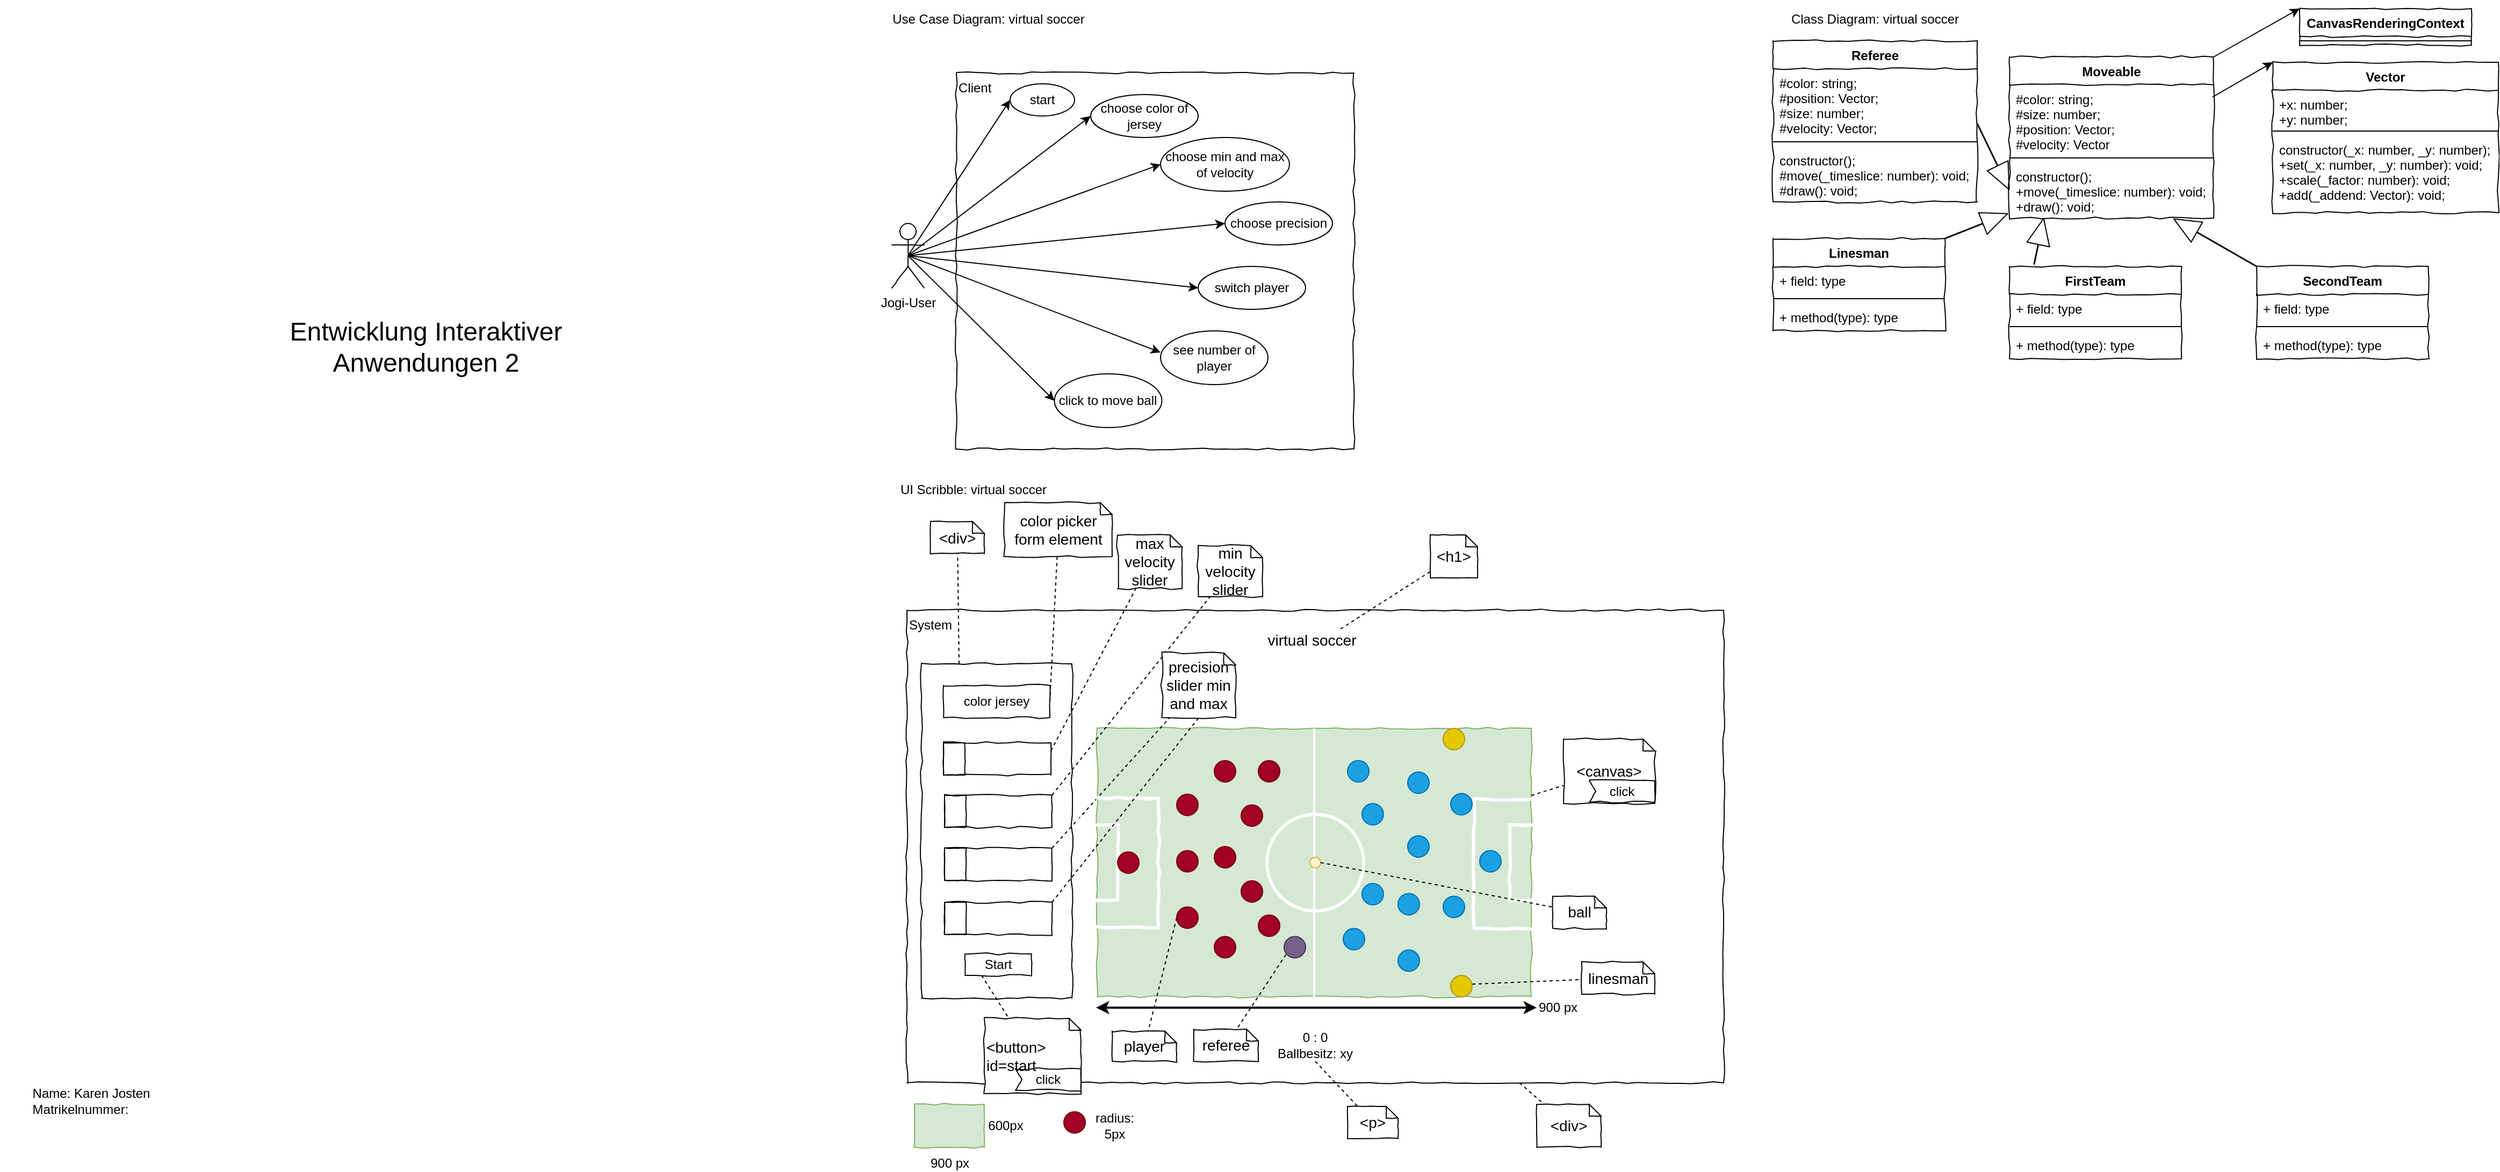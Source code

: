 <mxfile version="14.8.1" type="device"><diagram id="FqSExvpV1hH385ZvuoRP" name="Page-1"><mxGraphModel dx="1344" dy="432" grid="1" gridSize="10" guides="1" tooltips="1" connect="1" arrows="1" fold="1" page="1" pageScale="1" pageWidth="827" pageHeight="1169" math="0" shadow="0"><root><mxCell id="0"/><mxCell id="1" parent="0"/><mxCell id="nlEe9jtlJeZaHVjT2p0u-1" value="Use Case Diagram: virtual soccer" style="text;html=1;strokeColor=none;fillColor=none;align=center;verticalAlign=middle;whiteSpace=wrap;rounded=0;" vertex="1" parent="1"><mxGeometry x="10" y="20" width="200" height="20" as="geometry"/></mxCell><mxCell id="nlEe9jtlJeZaHVjT2p0u-2" value="&lt;div style=&quot;text-align: left&quot;&gt;&lt;span&gt;Client&lt;/span&gt;&lt;/div&gt;" style="rounded=0;whiteSpace=wrap;html=1;shadow=0;glass=0;comic=1;strokeColor=#000000;labelPosition=center;verticalLabelPosition=middle;align=left;verticalAlign=top;absoluteArcSize=1;arcSize=50;" vertex="1" parent="1"><mxGeometry x="80" y="80" width="370" height="350" as="geometry"/></mxCell><mxCell id="nlEe9jtlJeZaHVjT2p0u-3" value="Jogi-User" style="shape=umlActor;verticalLabelPosition=bottom;labelBackgroundColor=#ffffff;verticalAlign=top;html=1;rounded=1;shadow=0;comic=1;strokeWidth=1;comic=1" vertex="1" parent="1"><mxGeometry x="20" y="220" width="30" height="60" as="geometry"/></mxCell><mxCell id="nlEe9jtlJeZaHVjT2p0u-4" value="start" style="ellipse;whiteSpace=wrap;html=1;rounded=1;shadow=0;strokeWidth=1;comic=1;" vertex="1" parent="1"><mxGeometry x="130" y="90" width="60" height="30" as="geometry"/></mxCell><mxCell id="nlEe9jtlJeZaHVjT2p0u-6" value="" style="endArrow=classic;html=1;exitX=0.5;exitY=0.5;exitDx=0;exitDy=0;exitPerimeter=0;entryX=0;entryY=0.5;entryDx=0;entryDy=0;" edge="1" parent="1" source="nlEe9jtlJeZaHVjT2p0u-3" target="nlEe9jtlJeZaHVjT2p0u-4"><mxGeometry width="50" height="50" relative="1" as="geometry"><mxPoint x="570" y="460" as="sourcePoint"/><mxPoint x="620" y="410" as="targetPoint"/></mxGeometry></mxCell><mxCell id="nlEe9jtlJeZaHVjT2p0u-7" value="click to move ball" style="ellipse;whiteSpace=wrap;html=1;rounded=1;shadow=0;strokeWidth=1;comic=1;" vertex="1" parent="1"><mxGeometry x="171.25" y="360" width="100" height="50" as="geometry"/></mxCell><mxCell id="nlEe9jtlJeZaHVjT2p0u-8" value="choose color of jersey" style="ellipse;whiteSpace=wrap;html=1;rounded=1;shadow=0;strokeWidth=1;comic=1;" vertex="1" parent="1"><mxGeometry x="205" y="100" width="100" height="40" as="geometry"/></mxCell><mxCell id="nlEe9jtlJeZaHVjT2p0u-9" value="" style="endArrow=classic;html=1;exitX=0.5;exitY=0.5;exitDx=0;exitDy=0;exitPerimeter=0;entryX=0;entryY=0.5;entryDx=0;entryDy=0;" edge="1" parent="1" source="nlEe9jtlJeZaHVjT2p0u-3" target="nlEe9jtlJeZaHVjT2p0u-8"><mxGeometry width="50" height="50" relative="1" as="geometry"><mxPoint x="570" y="460" as="sourcePoint"/><mxPoint x="620" y="410" as="targetPoint"/></mxGeometry></mxCell><mxCell id="nlEe9jtlJeZaHVjT2p0u-10" value="choose min and max of velocity" style="ellipse;whiteSpace=wrap;html=1;rounded=1;shadow=0;strokeWidth=1;comic=1;" vertex="1" parent="1"><mxGeometry x="270" y="140" width="120" height="50" as="geometry"/></mxCell><mxCell id="nlEe9jtlJeZaHVjT2p0u-11" value="choose precision" style="ellipse;whiteSpace=wrap;html=1;rounded=1;shadow=0;strokeWidth=1;comic=1;" vertex="1" parent="1"><mxGeometry x="330" y="200" width="100" height="40" as="geometry"/></mxCell><mxCell id="nlEe9jtlJeZaHVjT2p0u-12" value="" style="endArrow=classic;html=1;exitX=0.5;exitY=0.5;exitDx=0;exitDy=0;exitPerimeter=0;entryX=0;entryY=0.5;entryDx=0;entryDy=0;" edge="1" parent="1" source="nlEe9jtlJeZaHVjT2p0u-3" target="nlEe9jtlJeZaHVjT2p0u-10"><mxGeometry width="50" height="50" relative="1" as="geometry"><mxPoint x="570" y="440" as="sourcePoint"/><mxPoint x="620" y="390" as="targetPoint"/></mxGeometry></mxCell><mxCell id="nlEe9jtlJeZaHVjT2p0u-13" value="" style="endArrow=classic;html=1;exitX=0.5;exitY=0.5;exitDx=0;exitDy=0;exitPerimeter=0;entryX=0;entryY=0.5;entryDx=0;entryDy=0;" edge="1" parent="1" source="nlEe9jtlJeZaHVjT2p0u-3" target="nlEe9jtlJeZaHVjT2p0u-11"><mxGeometry width="50" height="50" relative="1" as="geometry"><mxPoint x="570" y="440" as="sourcePoint"/><mxPoint x="620" y="390" as="targetPoint"/></mxGeometry></mxCell><mxCell id="nlEe9jtlJeZaHVjT2p0u-14" value="" style="endArrow=classic;html=1;exitX=0.5;exitY=0.5;exitDx=0;exitDy=0;exitPerimeter=0;entryX=0;entryY=0.5;entryDx=0;entryDy=0;" edge="1" parent="1" source="nlEe9jtlJeZaHVjT2p0u-3" target="nlEe9jtlJeZaHVjT2p0u-7"><mxGeometry width="50" height="50" relative="1" as="geometry"><mxPoint x="570" y="440" as="sourcePoint"/><mxPoint x="620" y="390" as="targetPoint"/></mxGeometry></mxCell><mxCell id="nlEe9jtlJeZaHVjT2p0u-15" value="switch player" style="ellipse;whiteSpace=wrap;html=1;rounded=1;shadow=0;strokeWidth=1;comic=1;" vertex="1" parent="1"><mxGeometry x="305" y="260" width="100" height="40" as="geometry"/></mxCell><mxCell id="nlEe9jtlJeZaHVjT2p0u-18" value="" style="endArrow=classic;html=1;exitX=0.5;exitY=0.5;exitDx=0;exitDy=0;exitPerimeter=0;entryX=0;entryY=0.5;entryDx=0;entryDy=0;" edge="1" parent="1" source="nlEe9jtlJeZaHVjT2p0u-3" target="nlEe9jtlJeZaHVjT2p0u-15"><mxGeometry width="50" height="50" relative="1" as="geometry"><mxPoint x="570" y="430" as="sourcePoint"/><mxPoint x="620" y="380" as="targetPoint"/></mxGeometry></mxCell><mxCell id="nlEe9jtlJeZaHVjT2p0u-19" value="see number of player" style="ellipse;whiteSpace=wrap;html=1;rounded=1;shadow=0;strokeWidth=1;comic=1;" vertex="1" parent="1"><mxGeometry x="270" y="320" width="100" height="50" as="geometry"/></mxCell><mxCell id="nlEe9jtlJeZaHVjT2p0u-20" value="" style="endArrow=classic;html=1;exitX=0.5;exitY=0.5;exitDx=0;exitDy=0;exitPerimeter=0;entryX=0;entryY=0.4;entryDx=0;entryDy=0;entryPerimeter=0;" edge="1" parent="1" source="nlEe9jtlJeZaHVjT2p0u-3" target="nlEe9jtlJeZaHVjT2p0u-19"><mxGeometry width="50" height="50" relative="1" as="geometry"><mxPoint x="570" y="430" as="sourcePoint"/><mxPoint x="620" y="380" as="targetPoint"/></mxGeometry></mxCell><mxCell id="nlEe9jtlJeZaHVjT2p0u-21" value="UI Scribble: virtual soccer" style="text;html=1;strokeColor=none;fillColor=none;align=center;verticalAlign=middle;whiteSpace=wrap;rounded=0;" vertex="1" parent="1"><mxGeometry x="21.25" y="457.5" width="150" height="20" as="geometry"/></mxCell><mxCell id="nlEe9jtlJeZaHVjT2p0u-22" value="&lt;div style=&quot;text-align: left&quot;&gt;&lt;span&gt;System&lt;/span&gt;&lt;/div&gt;" style="rounded=0;whiteSpace=wrap;html=1;shadow=0;glass=0;comic=1;strokeColor=#000000;labelPosition=center;verticalLabelPosition=middle;align=left;verticalAlign=top;absoluteArcSize=1;arcSize=50;" vertex="1" parent="1"><mxGeometry x="34" y="580" width="760" height="440" as="geometry"/></mxCell><mxCell id="nlEe9jtlJeZaHVjT2p0u-23" value="&lt;div style=&quot;text-align: left&quot;&gt;&lt;br&gt;&lt;/div&gt;" style="rounded=0;whiteSpace=wrap;html=1;shadow=0;glass=0;comic=1;strokeColor=#82b366;labelPosition=center;verticalLabelPosition=middle;align=left;verticalAlign=top;absoluteArcSize=1;arcSize=50;fillColor=#d5e8d4;" vertex="1" parent="1"><mxGeometry x="211" y="690" width="404" height="250" as="geometry"/></mxCell><mxCell id="nlEe9jtlJeZaHVjT2p0u-24" value="" style="endArrow=none;html=1;entryX=0.5;entryY=0;entryDx=0;entryDy=0;exitX=0.5;exitY=1;exitDx=0;exitDy=0;strokeColor=#FFFFFF;strokeWidth=2;" edge="1" parent="1" source="nlEe9jtlJeZaHVjT2p0u-23" target="nlEe9jtlJeZaHVjT2p0u-23"><mxGeometry width="50" height="50" relative="1" as="geometry"><mxPoint x="570" y="860" as="sourcePoint"/><mxPoint x="620" y="810" as="targetPoint"/></mxGeometry></mxCell><mxCell id="nlEe9jtlJeZaHVjT2p0u-28" value="&lt;div style=&quot;text-align: left&quot;&gt;color jersey&lt;/div&gt;" style="rounded=0;whiteSpace=wrap;html=1;comic=1;fillColor=none;" vertex="1" parent="1"><mxGeometry x="68" y="650" width="99" height="30" as="geometry"/></mxCell><mxCell id="nlEe9jtlJeZaHVjT2p0u-29" value="color picker&lt;br&gt;form element" style="shape=note;strokeWidth=1;fontSize=14;size=11;whiteSpace=wrap;html=1;rounded=0;shadow=0;comic=1;fillColor=#FFFFFF;" vertex="1" parent="1"><mxGeometry x="125" y="480" width="100" height="50" as="geometry"/></mxCell><mxCell id="nlEe9jtlJeZaHVjT2p0u-30" value="" style="endArrow=none;dashed=1;html=1;exitX=1;exitY=0.5;exitDx=0;exitDy=0;" edge="1" target="nlEe9jtlJeZaHVjT2p0u-29" parent="1" source="nlEe9jtlJeZaHVjT2p0u-28"><mxGeometry width="50" height="50" relative="1" as="geometry"><mxPoint x="205" y="550" as="sourcePoint"/><mxPoint x="100" y="560" as="targetPoint"/></mxGeometry></mxCell><mxCell id="nlEe9jtlJeZaHVjT2p0u-31" value="&lt;div style=&quot;text-align: left&quot;&gt;&lt;br&gt;&lt;/div&gt;" style="rounded=0;whiteSpace=wrap;html=1;comic=1;fillColor=none;" vertex="1" parent="1"><mxGeometry x="68" y="703.44" width="100" height="30" as="geometry"/></mxCell><mxCell id="nlEe9jtlJeZaHVjT2p0u-32" value="&lt;div style=&quot;text-align: left&quot;&gt;&lt;br&gt;&lt;/div&gt;" style="rounded=0;whiteSpace=wrap;html=1;comic=1;fillColor=none;" vertex="1" parent="1"><mxGeometry x="68" y="703.44" width="20" height="30" as="geometry"/></mxCell><mxCell id="nlEe9jtlJeZaHVjT2p0u-33" value="max velocity&lt;br&gt;slider" style="shape=note;strokeWidth=1;fontSize=14;size=11;whiteSpace=wrap;html=1;rounded=0;shadow=0;comic=1;fillColor=#FFFFFF;" vertex="1" parent="1"><mxGeometry x="230" y="510" width="60" height="50" as="geometry"/></mxCell><mxCell id="nlEe9jtlJeZaHVjT2p0u-34" value="" style="endArrow=none;dashed=1;html=1;exitX=1;exitY=0.25;exitDx=0;exitDy=0;" edge="1" target="nlEe9jtlJeZaHVjT2p0u-33" parent="1" source="nlEe9jtlJeZaHVjT2p0u-31"><mxGeometry width="50" height="50" relative="1" as="geometry"><mxPoint x="370" y="600" as="sourcePoint"/><mxPoint x="290" y="550" as="targetPoint"/></mxGeometry></mxCell><mxCell id="nlEe9jtlJeZaHVjT2p0u-35" value="&lt;div style=&quot;text-align: left&quot;&gt;&lt;br&gt;&lt;/div&gt;" style="rounded=0;whiteSpace=wrap;html=1;comic=1;fillColor=none;" vertex="1" parent="1"><mxGeometry x="69" y="752.18" width="100" height="30" as="geometry"/></mxCell><mxCell id="nlEe9jtlJeZaHVjT2p0u-36" value="&lt;div style=&quot;text-align: left&quot;&gt;&lt;br&gt;&lt;/div&gt;" style="rounded=0;whiteSpace=wrap;html=1;comic=1;fillColor=none;" vertex="1" parent="1"><mxGeometry x="69" y="752.18" width="20" height="30" as="geometry"/></mxCell><mxCell id="nlEe9jtlJeZaHVjT2p0u-38" value="min velocity&lt;br&gt;slider" style="shape=note;strokeWidth=1;fontSize=14;size=11;whiteSpace=wrap;html=1;rounded=0;shadow=0;comic=1;fillColor=#FFFFFF;" vertex="1" parent="1"><mxGeometry x="305" y="520" width="60" height="47.5" as="geometry"/></mxCell><mxCell id="nlEe9jtlJeZaHVjT2p0u-39" value="" style="endArrow=none;dashed=1;html=1;exitX=1;exitY=0;exitDx=0;exitDy=0;" edge="1" target="nlEe9jtlJeZaHVjT2p0u-38" parent="1" source="nlEe9jtlJeZaHVjT2p0u-35"><mxGeometry width="50" height="50" relative="1" as="geometry"><mxPoint x="534" y="535" as="sourcePoint"/><mxPoint x="424" y="555" as="targetPoint"/></mxGeometry></mxCell><mxCell id="nlEe9jtlJeZaHVjT2p0u-48" value="precision&lt;br&gt;slider min and max" style="shape=note;strokeWidth=1;fontSize=14;size=11;whiteSpace=wrap;html=1;rounded=0;shadow=0;comic=1;fillColor=#FFFFFF;" vertex="1" parent="1"><mxGeometry x="271.25" y="620" width="68.75" height="60" as="geometry"/></mxCell><mxCell id="nlEe9jtlJeZaHVjT2p0u-49" value="" style="endArrow=none;dashed=1;html=1;exitX=1;exitY=0;exitDx=0;exitDy=0;" edge="1" target="nlEe9jtlJeZaHVjT2p0u-48" parent="1" source="nlEe9jtlJeZaHVjT2p0u-171"><mxGeometry width="50" height="50" relative="1" as="geometry"><mxPoint x="655" y="600" as="sourcePoint"/><mxPoint x="560" y="555" as="targetPoint"/></mxGeometry></mxCell><mxCell id="nlEe9jtlJeZaHVjT2p0u-57" value="&lt;font style=&quot;font-size: 14px&quot;&gt;virtual soccer&lt;/font&gt;" style="text;html=1;strokeColor=none;fillColor=none;align=center;verticalAlign=middle;whiteSpace=wrap;rounded=0;" vertex="1" parent="1"><mxGeometry x="358" y="597.5" width="106" height="20" as="geometry"/></mxCell><mxCell id="nlEe9jtlJeZaHVjT2p0u-58" value="&amp;lt;h1&amp;gt;" style="shape=note;strokeWidth=1;fontSize=14;size=11;whiteSpace=wrap;html=1;rounded=0;shadow=0;comic=1;fillColor=#FFFFFF;" vertex="1" parent="1"><mxGeometry x="521" y="510" width="44" height="40" as="geometry"/></mxCell><mxCell id="nlEe9jtlJeZaHVjT2p0u-59" value="" style="endArrow=none;dashed=1;html=1;exitX=0.75;exitY=0;exitDx=0;exitDy=0;" edge="1" target="nlEe9jtlJeZaHVjT2p0u-58" parent="1" source="nlEe9jtlJeZaHVjT2p0u-57"><mxGeometry width="50" height="50" relative="1" as="geometry"><mxPoint x="414" y="520" as="sourcePoint"/><mxPoint x="304" y="540" as="targetPoint"/></mxGeometry></mxCell><mxCell id="nlEe9jtlJeZaHVjT2p0u-60" value="&amp;lt;div&amp;gt;" style="shape=note;strokeWidth=1;fontSize=14;size=11;whiteSpace=wrap;html=1;rounded=0;shadow=0;comic=1;fillColor=#FFFFFF;" vertex="1" parent="1"><mxGeometry x="620" y="1040.01" width="60" height="40" as="geometry"/></mxCell><mxCell id="nlEe9jtlJeZaHVjT2p0u-61" value="" style="endArrow=none;dashed=1;html=1;exitX=0.75;exitY=1;exitDx=0;exitDy=0;" edge="1" target="nlEe9jtlJeZaHVjT2p0u-60" parent="1" source="nlEe9jtlJeZaHVjT2p0u-22"><mxGeometry width="50" height="50" relative="1" as="geometry"><mxPoint x="630" y="1070" as="sourcePoint"/><mxPoint x="520" y="1090" as="targetPoint"/></mxGeometry></mxCell><mxCell id="nlEe9jtlJeZaHVjT2p0u-62" value="&amp;lt;canvas&amp;gt;" style="shape=note;strokeWidth=1;fontSize=14;size=11;whiteSpace=wrap;html=1;rounded=0;shadow=0;comic=1;fillColor=#FFFFFF;" vertex="1" parent="1"><mxGeometry x="645" y="700" width="85" height="60" as="geometry"/></mxCell><mxCell id="nlEe9jtlJeZaHVjT2p0u-63" value="" style="endArrow=none;dashed=1;html=1;exitX=1;exitY=0.25;exitDx=0;exitDy=0;" edge="1" target="nlEe9jtlJeZaHVjT2p0u-62" parent="1" source="nlEe9jtlJeZaHVjT2p0u-23"><mxGeometry width="50" height="50" relative="1" as="geometry"><mxPoint x="615" y="760" as="sourcePoint"/><mxPoint x="505" y="780" as="targetPoint"/></mxGeometry></mxCell><mxCell id="nlEe9jtlJeZaHVjT2p0u-64" value="&lt;div style=&quot;text-align: left&quot;&gt;&lt;br&gt;&lt;/div&gt;" style="rounded=0;whiteSpace=wrap;html=1;comic=1;fillColor=none;" vertex="1" parent="1"><mxGeometry x="47.5" y="630" width="140" height="311.25" as="geometry"/></mxCell><mxCell id="nlEe9jtlJeZaHVjT2p0u-65" value="&lt;div style=&quot;text-align: left&quot;&gt;Start&lt;/div&gt;" style="rounded=0;whiteSpace=wrap;html=1;comic=1;fillColor=none;" vertex="1" parent="1"><mxGeometry x="88" y="900" width="62" height="20" as="geometry"/></mxCell><mxCell id="nlEe9jtlJeZaHVjT2p0u-66" value="&amp;lt;button&amp;gt; id=start" style="shape=note;strokeWidth=1;fontSize=14;size=11;whiteSpace=wrap;html=1;rounded=0;shadow=0;comic=1;fillColor=#FFFFFF;align=left;" vertex="1" parent="1"><mxGeometry x="106" y="960" width="90" height="70" as="geometry"/></mxCell><mxCell id="nlEe9jtlJeZaHVjT2p0u-67" value="" style="endArrow=none;dashed=1;html=1;exitX=0.25;exitY=1;exitDx=0;exitDy=0;" edge="1" target="nlEe9jtlJeZaHVjT2p0u-66" parent="1" source="nlEe9jtlJeZaHVjT2p0u-65"><mxGeometry width="50" height="50" relative="1" as="geometry"><mxPoint x="20" y="720" as="sourcePoint"/><mxPoint x="-90" y="740" as="targetPoint"/></mxGeometry></mxCell><mxCell id="nlEe9jtlJeZaHVjT2p0u-68" value="0 : 0&lt;br&gt;Ballbesitz: xy" style="text;html=1;strokeColor=none;fillColor=none;align=center;verticalAlign=middle;whiteSpace=wrap;rounded=0;" vertex="1" parent="1"><mxGeometry x="369" y="970" width="90" height="30" as="geometry"/></mxCell><mxCell id="nlEe9jtlJeZaHVjT2p0u-70" value="&amp;lt;p&amp;gt;" style="shape=note;strokeWidth=1;fontSize=14;size=11;whiteSpace=wrap;html=1;rounded=0;shadow=0;comic=1;fillColor=#FFFFFF;" vertex="1" parent="1"><mxGeometry x="444" y="1041.89" width="47" height="29.99" as="geometry"/></mxCell><mxCell id="nlEe9jtlJeZaHVjT2p0u-71" value="" style="endArrow=none;dashed=1;html=1;exitX=0.5;exitY=1;exitDx=0;exitDy=0;" edge="1" target="nlEe9jtlJeZaHVjT2p0u-70" parent="1" source="nlEe9jtlJeZaHVjT2p0u-68"><mxGeometry width="50" height="50" relative="1" as="geometry"><mxPoint x="690" y="990" as="sourcePoint"/><mxPoint x="577.5" y="1110" as="targetPoint"/></mxGeometry></mxCell><mxCell id="nlEe9jtlJeZaHVjT2p0u-82" value="" style="ellipse;whiteSpace=wrap;html=1;aspect=fixed;strokeColor=#FFFFFF;fillColor=none;strokeWidth=3;" vertex="1" parent="1"><mxGeometry x="369" y="770" width="90" height="90" as="geometry"/></mxCell><mxCell id="nlEe9jtlJeZaHVjT2p0u-83" value="&lt;div style=&quot;text-align: left&quot;&gt;&lt;br&gt;&lt;/div&gt;" style="rounded=0;whiteSpace=wrap;html=1;comic=1;strokeColor=#FFFFFF;strokeWidth=3;fillColor=none;rotation=90;" vertex="1" parent="1"><mxGeometry x="575" y="800.01" width="70" height="30" as="geometry"/></mxCell><mxCell id="nlEe9jtlJeZaHVjT2p0u-84" value="&lt;div style=&quot;text-align: left&quot;&gt;&lt;br&gt;&lt;/div&gt;" style="rounded=0;whiteSpace=wrap;html=1;comic=1;strokeColor=#FFFFFF;strokeWidth=3;fillColor=none;rotation=90;" vertex="1" parent="1"><mxGeometry x="180" y="800.01" width="70" height="30" as="geometry"/></mxCell><mxCell id="nlEe9jtlJeZaHVjT2p0u-86" value="&lt;div style=&quot;text-align: left&quot;&gt;&lt;br&gt;&lt;/div&gt;" style="rounded=0;whiteSpace=wrap;html=1;comic=1;strokeColor=#FFFFFF;strokeWidth=3;fillColor=none;rotation=90;" vertex="1" parent="1"><mxGeometry x="170" y="776.88" width="120" height="76.25" as="geometry"/></mxCell><mxCell id="nlEe9jtlJeZaHVjT2p0u-87" value="&lt;div style=&quot;text-align: left&quot;&gt;&lt;br&gt;&lt;/div&gt;" style="rounded=0;whiteSpace=wrap;html=1;comic=1;strokeColor=#FFFFFF;strokeWidth=3;fillColor=none;rotation=90;" vertex="1" parent="1"><mxGeometry x="540" y="778.12" width="120" height="76.25" as="geometry"/></mxCell><mxCell id="nlEe9jtlJeZaHVjT2p0u-97" value="" style="ellipse;whiteSpace=wrap;html=1;rounded=0;shadow=0;comic=0;labelBackgroundColor=none;strokeColor=#d6b656;strokeWidth=1;fillColor=#fff2cc;fontFamily=Verdana;fontSize=12;align=center;comic=1;" vertex="1" parent="1"><mxGeometry x="409" y="810" width="10" height="10" as="geometry"/></mxCell><mxCell id="nlEe9jtlJeZaHVjT2p0u-98" value="900 px" style="text;html=1;strokeColor=none;fillColor=none;align=center;verticalAlign=middle;whiteSpace=wrap;rounded=0;" vertex="1" parent="1"><mxGeometry x="620" y="940" width="40" height="20" as="geometry"/></mxCell><mxCell id="nlEe9jtlJeZaHVjT2p0u-101" value="" style="endArrow=classic;startArrow=classic;html=1;strokeColor=#000000;strokeWidth=2;" edge="1" parent="1"><mxGeometry width="50" height="50" relative="1" as="geometry"><mxPoint x="210" y="950" as="sourcePoint"/><mxPoint x="620" y="950" as="targetPoint"/><Array as="points"/></mxGeometry></mxCell><mxCell id="nlEe9jtlJeZaHVjT2p0u-102" value="&lt;div style=&quot;text-align: left&quot;&gt;&lt;br&gt;&lt;/div&gt;" style="rounded=0;whiteSpace=wrap;html=1;shadow=0;glass=0;comic=1;strokeColor=#82b366;labelPosition=center;verticalLabelPosition=middle;align=left;verticalAlign=top;absoluteArcSize=1;arcSize=50;fillColor=#d5e8d4;" vertex="1" parent="1"><mxGeometry x="41" y="1040" width="65" height="40" as="geometry"/></mxCell><mxCell id="nlEe9jtlJeZaHVjT2p0u-103" value="900 px" style="text;html=1;strokeColor=none;fillColor=none;align=center;verticalAlign=middle;whiteSpace=wrap;rounded=0;" vertex="1" parent="1"><mxGeometry x="53.5" y="1090" width="40" height="10" as="geometry"/></mxCell><mxCell id="nlEe9jtlJeZaHVjT2p0u-104" value="600px" style="text;html=1;strokeColor=none;fillColor=none;align=center;verticalAlign=middle;whiteSpace=wrap;rounded=0;" vertex="1" parent="1"><mxGeometry x="106" y="1050" width="40" height="20" as="geometry"/></mxCell><mxCell id="nlEe9jtlJeZaHVjT2p0u-105" value="click" style="shape=mxgraph.sysml.accEvent;flipH=0;whiteSpace=wrap;align=center;shadow=0;strokeWidth=1;comic=1;fillColor=none;" vertex="1" parent="1"><mxGeometry x="135" y="1006.88" width="61" height="20" as="geometry"/></mxCell><mxCell id="nlEe9jtlJeZaHVjT2p0u-106" value="player" style="shape=note;strokeWidth=1;fontSize=14;size=11;whiteSpace=wrap;html=1;rounded=0;shadow=0;comic=1;fillColor=#FFFFFF;" vertex="1" parent="1"><mxGeometry x="225" y="971.88" width="60" height="28.12" as="geometry"/></mxCell><mxCell id="nlEe9jtlJeZaHVjT2p0u-107" value="" style="endArrow=none;dashed=1;html=1;strokeColor=#000000;strokeWidth=1;exitX=0;exitY=0.5;exitDx=0;exitDy=0;rounded=0;" edge="1" target="nlEe9jtlJeZaHVjT2p0u-106" parent="1" source="nlEe9jtlJeZaHVjT2p0u-135"><mxGeometry width="50" height="50" relative="1" as="geometry"><mxPoint x="282" y="854.167" as="sourcePoint"/><mxPoint x="260" y="880" as="targetPoint"/></mxGeometry></mxCell><mxCell id="nlEe9jtlJeZaHVjT2p0u-108" value="click" style="shape=mxgraph.sysml.accEvent;flipH=0;whiteSpace=wrap;align=center;shadow=0;strokeWidth=1;comic=1;fillColor=none;" vertex="1" parent="1"><mxGeometry x="669" y="738.74" width="61" height="20" as="geometry"/></mxCell><mxCell id="nlEe9jtlJeZaHVjT2p0u-109" value="ball" style="shape=note;strokeWidth=1;fontSize=14;size=11;whiteSpace=wrap;html=1;rounded=0;shadow=0;comic=1;fillColor=#FFFFFF;" vertex="1" parent="1"><mxGeometry x="635" y="846.25" width="50" height="30.01" as="geometry"/></mxCell><mxCell id="nlEe9jtlJeZaHVjT2p0u-110" value="" style="endArrow=none;dashed=1;html=1;strokeColor=#000000;strokeWidth=1;exitX=1;exitY=0.5;exitDx=0;exitDy=0;" edge="1" target="nlEe9jtlJeZaHVjT2p0u-109" parent="1" source="nlEe9jtlJeZaHVjT2p0u-97"><mxGeometry width="50" height="50" relative="1" as="geometry"><mxPoint x="620" y="860.01" as="sourcePoint"/><mxPoint x="510" y="880.01" as="targetPoint"/></mxGeometry></mxCell><mxCell id="nlEe9jtlJeZaHVjT2p0u-113" value="referee" style="shape=note;strokeWidth=1;fontSize=14;size=11;whiteSpace=wrap;html=1;rounded=0;shadow=0;comic=1;fillColor=#FFFFFF;" vertex="1" parent="1"><mxGeometry x="301" y="970" width="60" height="30" as="geometry"/></mxCell><mxCell id="nlEe9jtlJeZaHVjT2p0u-114" value="" style="endArrow=none;dashed=1;html=1;strokeColor=#000000;strokeWidth=1;exitX=0.5;exitY=0.5;exitDx=0;exitDy=0;exitPerimeter=0;" edge="1" target="nlEe9jtlJeZaHVjT2p0u-113" parent="1"><mxGeometry width="50" height="50" relative="1" as="geometry"><mxPoint x="390" y="895.625" as="sourcePoint"/><mxPoint x="260" y="960" as="targetPoint"/></mxGeometry></mxCell><mxCell id="nlEe9jtlJeZaHVjT2p0u-117" value="linesman" style="shape=note;strokeWidth=1;fontSize=14;size=11;whiteSpace=wrap;html=1;rounded=0;shadow=0;comic=1;fillColor=#FFFFFF;" vertex="1" parent="1"><mxGeometry x="661.88" y="907.5" width="68.12" height="30" as="geometry"/></mxCell><mxCell id="nlEe9jtlJeZaHVjT2p0u-118" value="" style="endArrow=none;dashed=1;html=1;strokeColor=#000000;strokeWidth=1;exitX=0.5;exitY=0.5;exitDx=0;exitDy=0;exitPerimeter=0;" edge="1" target="nlEe9jtlJeZaHVjT2p0u-117" parent="1"><mxGeometry width="50" height="50" relative="1" as="geometry"><mxPoint x="560" y="928.125" as="sourcePoint"/><mxPoint x="521.88" y="957.5" as="targetPoint"/></mxGeometry></mxCell><mxCell id="nlEe9jtlJeZaHVjT2p0u-119" value="&amp;lt;div&amp;gt;" style="shape=note;strokeWidth=1;fontSize=14;size=11;whiteSpace=wrap;html=1;rounded=0;shadow=0;comic=1;fillColor=#FFFFFF;" vertex="1" parent="1"><mxGeometry x="56" y="497.5" width="50" height="30" as="geometry"/></mxCell><mxCell id="nlEe9jtlJeZaHVjT2p0u-120" value="" style="endArrow=none;dashed=1;html=1;strokeColor=#000000;strokeWidth=1;exitX=0.25;exitY=0;exitDx=0;exitDy=0;" edge="1" target="nlEe9jtlJeZaHVjT2p0u-119" parent="1" source="nlEe9jtlJeZaHVjT2p0u-64"><mxGeometry width="50" height="50" relative="1" as="geometry"><mxPoint x="720" y="540" as="sourcePoint"/><mxPoint x="610" y="560" as="targetPoint"/></mxGeometry></mxCell><mxCell id="nlEe9jtlJeZaHVjT2p0u-122" value="radius: 5px" style="text;html=1;strokeColor=none;fillColor=none;align=center;verticalAlign=middle;whiteSpace=wrap;rounded=0;" vertex="1" parent="1"><mxGeometry x="205" y="1045.01" width="45" height="30" as="geometry"/></mxCell><mxCell id="nlEe9jtlJeZaHVjT2p0u-126" value="" style="ellipse;whiteSpace=wrap;html=1;rounded=0;shadow=0;comic=0;labelBackgroundColor=none;strokeColor=#6F0000;strokeWidth=1;fillColor=#a20025;fontFamily=Verdana;fontSize=12;align=center;comic=1;fontColor=#ffffff;" vertex="1" parent="1"><mxGeometry x="345" y="761.25" width="20" height="20" as="geometry"/></mxCell><mxCell id="nlEe9jtlJeZaHVjT2p0u-128" value="" style="ellipse;whiteSpace=wrap;html=1;rounded=0;shadow=0;comic=0;labelBackgroundColor=none;strokeColor=#6F0000;strokeWidth=1;fillColor=#a20025;fontFamily=Verdana;fontSize=12;align=center;comic=1;fontColor=#ffffff;" vertex="1" parent="1"><mxGeometry x="361" y="720" width="20" height="20" as="geometry"/></mxCell><mxCell id="nlEe9jtlJeZaHVjT2p0u-129" value="" style="ellipse;whiteSpace=wrap;html=1;rounded=0;shadow=0;comic=0;labelBackgroundColor=none;strokeColor=#6F0000;strokeWidth=1;fillColor=#a20025;fontFamily=Verdana;fontSize=12;align=center;comic=1;fontColor=#ffffff;" vertex="1" parent="1"><mxGeometry x="345" y="831.88" width="20" height="20" as="geometry"/></mxCell><mxCell id="nlEe9jtlJeZaHVjT2p0u-130" value="" style="ellipse;whiteSpace=wrap;html=1;rounded=0;shadow=0;comic=0;labelBackgroundColor=none;strokeColor=#6F0000;strokeWidth=1;fillColor=#a20025;fontFamily=Verdana;fontSize=12;align=center;comic=1;fontColor=#ffffff;" vertex="1" parent="1"><mxGeometry x="361" y="863.75" width="20" height="20" as="geometry"/></mxCell><mxCell id="nlEe9jtlJeZaHVjT2p0u-132" value="" style="ellipse;whiteSpace=wrap;html=1;rounded=0;shadow=0;comic=0;labelBackgroundColor=none;strokeColor=#6F0000;strokeWidth=1;fillColor=#a20025;fontFamily=Verdana;fontSize=12;align=center;comic=1;fontColor=#ffffff;" vertex="1" parent="1"><mxGeometry x="320" y="883.75" width="20" height="20" as="geometry"/></mxCell><mxCell id="nlEe9jtlJeZaHVjT2p0u-133" value="" style="ellipse;whiteSpace=wrap;html=1;rounded=0;shadow=0;comic=0;labelBackgroundColor=none;strokeColor=#6F0000;strokeWidth=1;fillColor=#a20025;fontFamily=Verdana;fontSize=12;align=center;comic=1;fontColor=#ffffff;" vertex="1" parent="1"><mxGeometry x="320" y="800.01" width="20" height="20" as="geometry"/></mxCell><mxCell id="nlEe9jtlJeZaHVjT2p0u-134" value="" style="ellipse;whiteSpace=wrap;html=1;rounded=0;shadow=0;comic=0;labelBackgroundColor=none;strokeColor=#6F0000;strokeWidth=1;fillColor=#a20025;fontFamily=Verdana;fontSize=12;align=center;comic=1;fontColor=#ffffff;" vertex="1" parent="1"><mxGeometry x="320" y="720" width="20" height="20" as="geometry"/></mxCell><mxCell id="nlEe9jtlJeZaHVjT2p0u-135" value="" style="ellipse;whiteSpace=wrap;html=1;rounded=0;shadow=0;comic=0;labelBackgroundColor=none;strokeColor=#6F0000;strokeWidth=1;fillColor=#a20025;fontFamily=Verdana;fontSize=12;align=center;comic=1;fontColor=#ffffff;" vertex="1" parent="1"><mxGeometry x="285" y="856.26" width="20" height="20" as="geometry"/></mxCell><mxCell id="nlEe9jtlJeZaHVjT2p0u-136" value="" style="ellipse;whiteSpace=wrap;html=1;rounded=0;shadow=0;comic=0;labelBackgroundColor=none;strokeColor=#6F0000;strokeWidth=1;fillColor=#a20025;fontFamily=Verdana;fontSize=12;align=center;comic=1;fontColor=#ffffff;" vertex="1" parent="1"><mxGeometry x="285" y="803.76" width="20" height="20" as="geometry"/></mxCell><mxCell id="nlEe9jtlJeZaHVjT2p0u-137" value="" style="ellipse;whiteSpace=wrap;html=1;rounded=0;shadow=0;comic=0;labelBackgroundColor=none;strokeColor=#6F0000;strokeWidth=1;fillColor=#a20025;fontFamily=Verdana;fontSize=12;align=center;comic=1;fontColor=#ffffff;" vertex="1" parent="1"><mxGeometry x="285" y="751.24" width="20" height="20" as="geometry"/></mxCell><mxCell id="nlEe9jtlJeZaHVjT2p0u-138" value="" style="ellipse;whiteSpace=wrap;html=1;rounded=0;shadow=0;comic=0;labelBackgroundColor=none;strokeColor=#6F0000;strokeWidth=1;fillColor=#a20025;fontFamily=Verdana;fontSize=12;align=center;comic=1;fontColor=#ffffff;" vertex="1" parent="1"><mxGeometry x="180" y="1046.88" width="20" height="20" as="geometry"/></mxCell><mxCell id="nlEe9jtlJeZaHVjT2p0u-139" value="" style="ellipse;whiteSpace=wrap;html=1;rounded=0;shadow=0;comic=0;labelBackgroundColor=none;strokeColor=#6F0000;strokeWidth=1;fillColor=#a20025;fontFamily=Verdana;fontSize=12;align=center;comic=1;fontColor=#ffffff;" vertex="1" parent="1"><mxGeometry x="230" y="805" width="20" height="20" as="geometry"/></mxCell><mxCell id="nlEe9jtlJeZaHVjT2p0u-141" value="" style="ellipse;whiteSpace=wrap;html=1;rounded=0;shadow=0;comic=0;labelBackgroundColor=none;strokeColor=#006EAF;strokeWidth=1;fillColor=#1ba1e2;fontFamily=Verdana;fontSize=12;align=center;comic=1;fontColor=#ffffff;" vertex="1" parent="1"><mxGeometry x="567" y="803.76" width="20" height="20" as="geometry"/></mxCell><mxCell id="nlEe9jtlJeZaHVjT2p0u-142" value="" style="ellipse;whiteSpace=wrap;html=1;rounded=0;shadow=0;comic=0;labelBackgroundColor=none;strokeColor=#006EAF;strokeWidth=1;fillColor=#1ba1e2;fontFamily=Verdana;fontSize=12;align=center;comic=1;fontColor=#ffffff;" vertex="1" parent="1"><mxGeometry x="444" y="720" width="20" height="20" as="geometry"/></mxCell><mxCell id="nlEe9jtlJeZaHVjT2p0u-143" value="" style="ellipse;whiteSpace=wrap;html=1;rounded=0;shadow=0;comic=0;labelBackgroundColor=none;strokeColor=#006EAF;strokeWidth=1;fillColor=#1ba1e2;fontFamily=Verdana;fontSize=12;align=center;comic=1;fontColor=#ffffff;" vertex="1" parent="1"><mxGeometry x="500" y="730.63" width="20" height="20" as="geometry"/></mxCell><mxCell id="nlEe9jtlJeZaHVjT2p0u-144" value="" style="ellipse;whiteSpace=wrap;html=1;rounded=0;shadow=0;comic=0;labelBackgroundColor=none;strokeColor=#006EAF;strokeWidth=1;fillColor=#1ba1e2;fontFamily=Verdana;fontSize=12;align=center;comic=1;fontColor=#ffffff;" vertex="1" parent="1"><mxGeometry x="540" y="750.63" width="20" height="20" as="geometry"/></mxCell><mxCell id="nlEe9jtlJeZaHVjT2p0u-145" value="" style="ellipse;whiteSpace=wrap;html=1;rounded=0;shadow=0;comic=0;labelBackgroundColor=none;strokeColor=#006EAF;strokeWidth=1;fillColor=#1ba1e2;fontFamily=Verdana;fontSize=12;align=center;comic=1;fontColor=#ffffff;" vertex="1" parent="1"><mxGeometry x="457.5" y="760" width="20" height="20" as="geometry"/></mxCell><mxCell id="nlEe9jtlJeZaHVjT2p0u-146" value="" style="ellipse;whiteSpace=wrap;html=1;rounded=0;shadow=0;comic=0;labelBackgroundColor=none;strokeColor=#006EAF;strokeWidth=1;fillColor=#1ba1e2;fontFamily=Verdana;fontSize=12;align=center;comic=1;fontColor=#ffffff;" vertex="1" parent="1"><mxGeometry x="500" y="790" width="20" height="20" as="geometry"/></mxCell><mxCell id="nlEe9jtlJeZaHVjT2p0u-147" value="" style="ellipse;whiteSpace=wrap;html=1;rounded=0;shadow=0;comic=0;labelBackgroundColor=none;strokeColor=#006EAF;strokeWidth=1;fillColor=#1ba1e2;fontFamily=Verdana;fontSize=12;align=center;comic=1;fontColor=#ffffff;" vertex="1" parent="1"><mxGeometry x="457.5" y="834.37" width="20" height="20" as="geometry"/></mxCell><mxCell id="nlEe9jtlJeZaHVjT2p0u-148" value="" style="ellipse;whiteSpace=wrap;html=1;rounded=0;shadow=0;comic=0;labelBackgroundColor=none;strokeColor=#006EAF;strokeWidth=1;fillColor=#1ba1e2;fontFamily=Verdana;fontSize=12;align=center;comic=1;fontColor=#ffffff;" vertex="1" parent="1"><mxGeometry x="440" y="876.26" width="20" height="20" as="geometry"/></mxCell><mxCell id="nlEe9jtlJeZaHVjT2p0u-149" value="" style="ellipse;whiteSpace=wrap;html=1;rounded=0;shadow=0;comic=0;labelBackgroundColor=none;strokeColor=#006EAF;strokeWidth=1;fillColor=#1ba1e2;fontFamily=Verdana;fontSize=12;align=center;comic=1;fontColor=#ffffff;" vertex="1" parent="1"><mxGeometry x="491" y="843.75" width="20" height="20" as="geometry"/></mxCell><mxCell id="nlEe9jtlJeZaHVjT2p0u-150" value="" style="ellipse;whiteSpace=wrap;html=1;rounded=0;shadow=0;comic=0;labelBackgroundColor=none;strokeColor=#006EAF;strokeWidth=1;fillColor=#1ba1e2;fontFamily=Verdana;fontSize=12;align=center;comic=1;fontColor=#ffffff;" vertex="1" parent="1"><mxGeometry x="533" y="846.25" width="20" height="20" as="geometry"/></mxCell><mxCell id="nlEe9jtlJeZaHVjT2p0u-151" value="" style="ellipse;whiteSpace=wrap;html=1;rounded=0;shadow=0;comic=0;labelBackgroundColor=none;strokeColor=#006EAF;strokeWidth=1;fillColor=#1ba1e2;fontFamily=Verdana;fontSize=12;align=center;comic=1;fontColor=#ffffff;" vertex="1" parent="1"><mxGeometry x="491" y="896.25" width="20" height="20" as="geometry"/></mxCell><mxCell id="nlEe9jtlJeZaHVjT2p0u-153" value="" style="ellipse;whiteSpace=wrap;html=1;rounded=0;shadow=0;comic=0;labelBackgroundColor=none;strokeColor=#432D57;strokeWidth=1;fillColor=#76608a;fontFamily=Verdana;fontSize=12;align=center;comic=1;fontColor=#ffffff;" vertex="1" parent="1"><mxGeometry x="385" y="883.75" width="20" height="20" as="geometry"/></mxCell><mxCell id="nlEe9jtlJeZaHVjT2p0u-154" value="" style="ellipse;whiteSpace=wrap;html=1;rounded=0;shadow=0;comic=0;labelBackgroundColor=none;strokeColor=#B09500;strokeWidth=1;fillColor=#e3c800;fontFamily=Verdana;fontSize=12;align=center;comic=1;fontColor=#000000;" vertex="1" parent="1"><mxGeometry x="540" y="920" width="20" height="20" as="geometry"/></mxCell><mxCell id="nlEe9jtlJeZaHVjT2p0u-155" value="" style="ellipse;whiteSpace=wrap;html=1;rounded=0;shadow=0;comic=0;labelBackgroundColor=none;strokeColor=#B09500;strokeWidth=1;fillColor=#e3c800;fontFamily=Verdana;fontSize=12;align=center;comic=1;fontColor=#000000;" vertex="1" parent="1"><mxGeometry x="533" y="690" width="20" height="20" as="geometry"/></mxCell><mxCell id="nlEe9jtlJeZaHVjT2p0u-156" value="&lt;font style=&quot;font-size: 24px&quot;&gt;Entwicklung Interaktiver Anwendungen 2&lt;/font&gt;" style="text;html=1;strokeColor=none;fillColor=none;align=center;verticalAlign=middle;whiteSpace=wrap;rounded=0;" vertex="1" parent="1"><mxGeometry x="-545" y="270" width="263" height="130" as="geometry"/></mxCell><mxCell id="nlEe9jtlJeZaHVjT2p0u-157" value="Name: Karen Josten&lt;br&gt;&lt;div style=&quot;text-align: left&quot;&gt;&lt;span&gt;Matrikelnummer:&lt;/span&gt;&lt;/div&gt;" style="text;html=1;strokeColor=none;fillColor=none;align=center;verticalAlign=middle;whiteSpace=wrap;rounded=0;" vertex="1" parent="1"><mxGeometry x="-810" y="1026.88" width="170" height="20" as="geometry"/></mxCell><mxCell id="nlEe9jtlJeZaHVjT2p0u-158" value="Class Diagram: virtual soccer" style="text;html=1;strokeColor=none;fillColor=none;align=center;verticalAlign=middle;whiteSpace=wrap;rounded=0;" vertex="1" parent="1"><mxGeometry x="850" y="20" width="170" height="20" as="geometry"/></mxCell><mxCell id="nlEe9jtlJeZaHVjT2p0u-159" value="Moveable" style="swimlane;fontStyle=1;align=center;verticalAlign=top;childLayout=stackLayout;horizontal=1;startSize=26;horizontalStack=0;resizeParent=1;resizeParentMax=0;resizeLast=0;collapsible=1;marginBottom=0;rounded=0;shadow=0;comic=1;strokeWidth=1;fillColor=none;" vertex="1" parent="1"><mxGeometry x="1060" y="65" width="190" height="150" as="geometry"><mxRectangle x="20" y="670" width="90" height="26" as="alternateBounds"/></mxGeometry></mxCell><mxCell id="nlEe9jtlJeZaHVjT2p0u-160" value="#color: string;&#10;#size: number;&#10;#position: Vector;&#10;#velocity: Vector" style="text;strokeColor=none;fillColor=none;align=left;verticalAlign=top;spacingLeft=4;spacingRight=4;overflow=hidden;rotatable=0;points=[[0,0.5],[1,0.5]];portConstraint=eastwest;" vertex="1" parent="nlEe9jtlJeZaHVjT2p0u-159"><mxGeometry y="26" width="190" height="64" as="geometry"/></mxCell><mxCell id="nlEe9jtlJeZaHVjT2p0u-161" value="" style="line;strokeWidth=1;fillColor=none;align=left;verticalAlign=middle;spacingTop=-1;spacingLeft=3;spacingRight=3;rotatable=0;labelPosition=right;points=[];portConstraint=eastwest;" vertex="1" parent="nlEe9jtlJeZaHVjT2p0u-159"><mxGeometry y="90" width="190" height="8" as="geometry"/></mxCell><mxCell id="nlEe9jtlJeZaHVjT2p0u-162" value="constructor();&#10;+move(_timeslice: number): void;&#10;+draw(): void;" style="text;strokeColor=none;fillColor=none;align=left;verticalAlign=top;spacingLeft=4;spacingRight=4;overflow=hidden;rotatable=0;points=[[0,0.5],[1,0.5]];portConstraint=eastwest;" vertex="1" parent="nlEe9jtlJeZaHVjT2p0u-159"><mxGeometry y="98" width="190" height="52" as="geometry"/></mxCell><mxCell id="nlEe9jtlJeZaHVjT2p0u-163" value="CanvasRenderingContext" style="swimlane;fontStyle=1;align=center;verticalAlign=top;childLayout=stackLayout;horizontal=1;startSize=26;horizontalStack=0;resizeParent=1;resizeParentMax=0;resizeLast=0;collapsible=1;marginBottom=0;rounded=0;shadow=0;comic=1;strokeWidth=1;fillColor=none;" vertex="1" parent="1"><mxGeometry x="1330" y="20" width="160" height="34" as="geometry"><mxRectangle x="20" y="670" width="90" height="26" as="alternateBounds"/></mxGeometry></mxCell><mxCell id="nlEe9jtlJeZaHVjT2p0u-165" value="" style="line;strokeWidth=1;fillColor=none;align=left;verticalAlign=middle;spacingTop=-1;spacingLeft=3;spacingRight=3;rotatable=0;labelPosition=right;points=[];portConstraint=eastwest;" vertex="1" parent="nlEe9jtlJeZaHVjT2p0u-163"><mxGeometry y="26" width="160" height="8" as="geometry"/></mxCell><mxCell id="nlEe9jtlJeZaHVjT2p0u-167" value="Vector" style="swimlane;fontStyle=1;align=center;verticalAlign=top;childLayout=stackLayout;horizontal=1;startSize=26;horizontalStack=0;resizeParent=1;resizeParentMax=0;resizeLast=0;collapsible=1;marginBottom=0;rounded=0;shadow=0;comic=1;strokeWidth=1;fillColor=none;" vertex="1" parent="1"><mxGeometry x="1305" y="70" width="210" height="140" as="geometry"><mxRectangle x="20" y="670" width="90" height="26" as="alternateBounds"/></mxGeometry></mxCell><mxCell id="nlEe9jtlJeZaHVjT2p0u-168" value="+x: number;&#10;+y: number;" style="text;strokeColor=none;fillColor=none;align=left;verticalAlign=top;spacingLeft=4;spacingRight=4;overflow=hidden;rotatable=0;points=[[0,0.5],[1,0.5]];portConstraint=eastwest;" vertex="1" parent="nlEe9jtlJeZaHVjT2p0u-167"><mxGeometry y="26" width="210" height="34" as="geometry"/></mxCell><mxCell id="nlEe9jtlJeZaHVjT2p0u-169" value="" style="line;strokeWidth=1;fillColor=none;align=left;verticalAlign=middle;spacingTop=-1;spacingLeft=3;spacingRight=3;rotatable=0;labelPosition=right;points=[];portConstraint=eastwest;" vertex="1" parent="nlEe9jtlJeZaHVjT2p0u-167"><mxGeometry y="60" width="210" height="8" as="geometry"/></mxCell><mxCell id="nlEe9jtlJeZaHVjT2p0u-170" value="constructor(_x: number, _y: number);&#10;+set(_x: number, _y: number): void;&#10;+scale(_factor: number): void;&#10;+add(_addend: Vector): void;" style="text;strokeColor=none;fillColor=none;align=left;verticalAlign=top;spacingLeft=4;spacingRight=4;overflow=hidden;rotatable=0;points=[[0,0.5],[1,0.5]];portConstraint=eastwest;" vertex="1" parent="nlEe9jtlJeZaHVjT2p0u-167"><mxGeometry y="68" width="210" height="72" as="geometry"/></mxCell><mxCell id="nlEe9jtlJeZaHVjT2p0u-171" value="&lt;div style=&quot;text-align: left&quot;&gt;&lt;br&gt;&lt;/div&gt;" style="rounded=0;whiteSpace=wrap;html=1;comic=1;fillColor=none;" vertex="1" parent="1"><mxGeometry x="69" y="801.56" width="100" height="30" as="geometry"/></mxCell><mxCell id="nlEe9jtlJeZaHVjT2p0u-172" value="&lt;div style=&quot;text-align: left&quot;&gt;&lt;br&gt;&lt;/div&gt;" style="rounded=0;whiteSpace=wrap;html=1;comic=1;fillColor=none;" vertex="1" parent="1"><mxGeometry x="69" y="801.56" width="20" height="30" as="geometry"/></mxCell><mxCell id="nlEe9jtlJeZaHVjT2p0u-173" value="&lt;div style=&quot;text-align: left&quot;&gt;&lt;br&gt;&lt;/div&gt;" style="rounded=0;whiteSpace=wrap;html=1;comic=1;fillColor=none;" vertex="1" parent="1"><mxGeometry x="69" y="851.88" width="100" height="30" as="geometry"/></mxCell><mxCell id="nlEe9jtlJeZaHVjT2p0u-174" value="&lt;div style=&quot;text-align: left&quot;&gt;&lt;br&gt;&lt;/div&gt;" style="rounded=0;whiteSpace=wrap;html=1;comic=1;fillColor=none;" vertex="1" parent="1"><mxGeometry x="69" y="851.88" width="20" height="30" as="geometry"/></mxCell><mxCell id="nlEe9jtlJeZaHVjT2p0u-175" value="" style="endArrow=none;dashed=1;html=1;strokeColor=#000000;strokeWidth=1;entryX=0.5;entryY=1;entryDx=0;entryDy=0;entryPerimeter=0;exitX=1;exitY=0;exitDx=0;exitDy=0;" edge="1" parent="1" source="nlEe9jtlJeZaHVjT2p0u-173" target="nlEe9jtlJeZaHVjT2p0u-48"><mxGeometry width="50" height="50" relative="1" as="geometry"><mxPoint x="310" y="830" as="sourcePoint"/><mxPoint x="360" y="780" as="targetPoint"/></mxGeometry></mxCell><mxCell id="nlEe9jtlJeZaHVjT2p0u-176" value="" style="endArrow=classic;html=1;strokeColor=#000000;strokeWidth=1;exitX=1;exitY=0;exitDx=0;exitDy=0;entryX=0;entryY=0;entryDx=0;entryDy=0;" edge="1" parent="1" source="nlEe9jtlJeZaHVjT2p0u-159" target="nlEe9jtlJeZaHVjT2p0u-163"><mxGeometry width="50" height="50" relative="1" as="geometry"><mxPoint x="1030" y="220" as="sourcePoint"/><mxPoint x="1080" y="170" as="targetPoint"/></mxGeometry></mxCell><mxCell id="nlEe9jtlJeZaHVjT2p0u-177" value="" style="endArrow=classic;html=1;strokeColor=#000000;strokeWidth=1;exitX=0.995;exitY=0.176;exitDx=0;exitDy=0;exitPerimeter=0;entryX=0;entryY=0;entryDx=0;entryDy=0;" edge="1" parent="1" source="nlEe9jtlJeZaHVjT2p0u-160" target="nlEe9jtlJeZaHVjT2p0u-167"><mxGeometry width="50" height="50" relative="1" as="geometry"><mxPoint x="1030" y="220" as="sourcePoint"/><mxPoint x="1080" y="170" as="targetPoint"/></mxGeometry></mxCell><mxCell id="nlEe9jtlJeZaHVjT2p0u-178" value="Referee" style="swimlane;fontStyle=1;align=center;verticalAlign=top;childLayout=stackLayout;horizontal=1;startSize=26;horizontalStack=0;resizeParent=1;resizeParentMax=0;resizeLast=0;collapsible=1;marginBottom=0;rounded=0;shadow=0;comic=1;strokeWidth=1;fillColor=none;" vertex="1" parent="1"><mxGeometry x="840" y="50" width="190" height="150" as="geometry"><mxRectangle x="20" y="670" width="90" height="26" as="alternateBounds"/></mxGeometry></mxCell><mxCell id="nlEe9jtlJeZaHVjT2p0u-179" value="#color: string;&#10;#position: Vector;&#10;#size: number;&#10;#velocity: Vector;" style="text;strokeColor=none;fillColor=none;align=left;verticalAlign=top;spacingLeft=4;spacingRight=4;overflow=hidden;rotatable=0;points=[[0,0.5],[1,0.5]];portConstraint=eastwest;" vertex="1" parent="nlEe9jtlJeZaHVjT2p0u-178"><mxGeometry y="26" width="190" height="64" as="geometry"/></mxCell><mxCell id="nlEe9jtlJeZaHVjT2p0u-180" value="" style="line;strokeWidth=1;fillColor=none;align=left;verticalAlign=middle;spacingTop=-1;spacingLeft=3;spacingRight=3;rotatable=0;labelPosition=right;points=[];portConstraint=eastwest;" vertex="1" parent="nlEe9jtlJeZaHVjT2p0u-178"><mxGeometry y="90" width="190" height="8" as="geometry"/></mxCell><mxCell id="nlEe9jtlJeZaHVjT2p0u-181" value="constructor();&#10;#move(_timeslice: number): void;&#10;#draw(): void;" style="text;strokeColor=none;fillColor=none;align=left;verticalAlign=top;spacingLeft=4;spacingRight=4;overflow=hidden;rotatable=0;points=[[0,0.5],[1,0.5]];portConstraint=eastwest;" vertex="1" parent="nlEe9jtlJeZaHVjT2p0u-178"><mxGeometry y="98" width="190" height="52" as="geometry"/></mxCell><mxCell id="nlEe9jtlJeZaHVjT2p0u-182" value="FirstTeam" style="swimlane;fontStyle=1;align=center;verticalAlign=top;childLayout=stackLayout;horizontal=1;startSize=26;horizontalStack=0;resizeParent=1;resizeParentMax=0;resizeLast=0;collapsible=1;marginBottom=0;rounded=0;shadow=0;comic=1;strokeWidth=1;fillColor=none;" vertex="1" parent="1"><mxGeometry x="1060" y="260" width="160" height="86" as="geometry"><mxRectangle x="20" y="670" width="90" height="26" as="alternateBounds"/></mxGeometry></mxCell><mxCell id="nlEe9jtlJeZaHVjT2p0u-183" value="+ field: type" style="text;strokeColor=none;fillColor=none;align=left;verticalAlign=top;spacingLeft=4;spacingRight=4;overflow=hidden;rotatable=0;points=[[0,0.5],[1,0.5]];portConstraint=eastwest;" vertex="1" parent="nlEe9jtlJeZaHVjT2p0u-182"><mxGeometry y="26" width="160" height="26" as="geometry"/></mxCell><mxCell id="nlEe9jtlJeZaHVjT2p0u-184" value="" style="line;strokeWidth=1;fillColor=none;align=left;verticalAlign=middle;spacingTop=-1;spacingLeft=3;spacingRight=3;rotatable=0;labelPosition=right;points=[];portConstraint=eastwest;" vertex="1" parent="nlEe9jtlJeZaHVjT2p0u-182"><mxGeometry y="52" width="160" height="8" as="geometry"/></mxCell><mxCell id="nlEe9jtlJeZaHVjT2p0u-185" value="+ method(type): type" style="text;strokeColor=none;fillColor=none;align=left;verticalAlign=top;spacingLeft=4;spacingRight=4;overflow=hidden;rotatable=0;points=[[0,0.5],[1,0.5]];portConstraint=eastwest;" vertex="1" parent="nlEe9jtlJeZaHVjT2p0u-182"><mxGeometry y="60" width="160" height="26" as="geometry"/></mxCell><mxCell id="nlEe9jtlJeZaHVjT2p0u-186" value="SecondTeam" style="swimlane;fontStyle=1;align=center;verticalAlign=top;childLayout=stackLayout;horizontal=1;startSize=26;horizontalStack=0;resizeParent=1;resizeParentMax=0;resizeLast=0;collapsible=1;marginBottom=0;rounded=0;shadow=0;comic=1;strokeWidth=1;fillColor=none;" vertex="1" parent="1"><mxGeometry x="1290" y="260" width="160" height="86" as="geometry"><mxRectangle x="20" y="670" width="90" height="26" as="alternateBounds"/></mxGeometry></mxCell><mxCell id="nlEe9jtlJeZaHVjT2p0u-187" value="+ field: type" style="text;strokeColor=none;fillColor=none;align=left;verticalAlign=top;spacingLeft=4;spacingRight=4;overflow=hidden;rotatable=0;points=[[0,0.5],[1,0.5]];portConstraint=eastwest;" vertex="1" parent="nlEe9jtlJeZaHVjT2p0u-186"><mxGeometry y="26" width="160" height="26" as="geometry"/></mxCell><mxCell id="nlEe9jtlJeZaHVjT2p0u-188" value="" style="line;strokeWidth=1;fillColor=none;align=left;verticalAlign=middle;spacingTop=-1;spacingLeft=3;spacingRight=3;rotatable=0;labelPosition=right;points=[];portConstraint=eastwest;" vertex="1" parent="nlEe9jtlJeZaHVjT2p0u-186"><mxGeometry y="52" width="160" height="8" as="geometry"/></mxCell><mxCell id="nlEe9jtlJeZaHVjT2p0u-189" value="+ method(type): type" style="text;strokeColor=none;fillColor=none;align=left;verticalAlign=top;spacingLeft=4;spacingRight=4;overflow=hidden;rotatable=0;points=[[0,0.5],[1,0.5]];portConstraint=eastwest;" vertex="1" parent="nlEe9jtlJeZaHVjT2p0u-186"><mxGeometry y="60" width="160" height="26" as="geometry"/></mxCell><mxCell id="nlEe9jtlJeZaHVjT2p0u-190" value="Linesman" style="swimlane;fontStyle=1;align=center;verticalAlign=top;childLayout=stackLayout;horizontal=1;startSize=26;horizontalStack=0;resizeParent=1;resizeParentMax=0;resizeLast=0;collapsible=1;marginBottom=0;rounded=0;shadow=0;comic=1;strokeWidth=1;fillColor=none;" vertex="1" parent="1"><mxGeometry x="840" y="234" width="160" height="86" as="geometry"><mxRectangle x="20" y="670" width="90" height="26" as="alternateBounds"/></mxGeometry></mxCell><mxCell id="nlEe9jtlJeZaHVjT2p0u-191" value="+ field: type" style="text;strokeColor=none;fillColor=none;align=left;verticalAlign=top;spacingLeft=4;spacingRight=4;overflow=hidden;rotatable=0;points=[[0,0.5],[1,0.5]];portConstraint=eastwest;" vertex="1" parent="nlEe9jtlJeZaHVjT2p0u-190"><mxGeometry y="26" width="160" height="26" as="geometry"/></mxCell><mxCell id="nlEe9jtlJeZaHVjT2p0u-192" value="" style="line;strokeWidth=1;fillColor=none;align=left;verticalAlign=middle;spacingTop=-1;spacingLeft=3;spacingRight=3;rotatable=0;labelPosition=right;points=[];portConstraint=eastwest;" vertex="1" parent="nlEe9jtlJeZaHVjT2p0u-190"><mxGeometry y="52" width="160" height="8" as="geometry"/></mxCell><mxCell id="nlEe9jtlJeZaHVjT2p0u-193" value="+ method(type): type" style="text;strokeColor=none;fillColor=none;align=left;verticalAlign=top;spacingLeft=4;spacingRight=4;overflow=hidden;rotatable=0;points=[[0,0.5],[1,0.5]];portConstraint=eastwest;" vertex="1" parent="nlEe9jtlJeZaHVjT2p0u-190"><mxGeometry y="60" width="160" height="26" as="geometry"/></mxCell><mxCell id="nlEe9jtlJeZaHVjT2p0u-194" value="" style="shape=flexArrow;endArrow=classic;html=1;strokeColor=#000000;strokeWidth=1;endWidth=20;endSize=7.898;width=0.465;entryX=0;entryY=0.5;entryDx=0;entryDy=0;exitX=0.999;exitY=0.791;exitDx=0;exitDy=0;exitPerimeter=0;" edge="1" parent="1" source="nlEe9jtlJeZaHVjT2p0u-179" target="nlEe9jtlJeZaHVjT2p0u-162"><mxGeometry width="50" height="50" relative="1" as="geometry"><mxPoint x="1160" y="320" as="sourcePoint"/><mxPoint x="1210" y="270" as="targetPoint"/></mxGeometry></mxCell><mxCell id="nlEe9jtlJeZaHVjT2p0u-195" value="" style="shape=flexArrow;endArrow=classic;html=1;strokeColor=#000000;strokeWidth=1;endWidth=20;endSize=7.898;width=0.465;entryX=-0.007;entryY=0.918;entryDx=0;entryDy=0;exitX=1;exitY=0;exitDx=0;exitDy=0;entryPerimeter=0;" edge="1" parent="1" source="nlEe9jtlJeZaHVjT2p0u-190" target="nlEe9jtlJeZaHVjT2p0u-162"><mxGeometry width="50" height="50" relative="1" as="geometry"><mxPoint x="1039.81" y="136.624" as="sourcePoint"/><mxPoint x="1070" y="199" as="targetPoint"/></mxGeometry></mxCell><mxCell id="nlEe9jtlJeZaHVjT2p0u-196" value="" style="shape=flexArrow;endArrow=classic;html=1;strokeColor=#000000;strokeWidth=1;endWidth=20;endSize=7.898;width=0.465;entryX=0.168;entryY=0.998;entryDx=0;entryDy=0;exitX=0.143;exitY=-0.019;exitDx=0;exitDy=0;entryPerimeter=0;exitPerimeter=0;" edge="1" parent="1" source="nlEe9jtlJeZaHVjT2p0u-182" target="nlEe9jtlJeZaHVjT2p0u-162"><mxGeometry width="50" height="50" relative="1" as="geometry"><mxPoint x="1010" y="244" as="sourcePoint"/><mxPoint x="1068.67" y="220.736" as="targetPoint"/></mxGeometry></mxCell><mxCell id="nlEe9jtlJeZaHVjT2p0u-197" value="" style="shape=flexArrow;endArrow=classic;html=1;strokeColor=#000000;strokeWidth=1;endWidth=20;endSize=7.898;width=0.465;entryX=0.803;entryY=1.011;entryDx=0;entryDy=0;exitX=0;exitY=0;exitDx=0;exitDy=0;entryPerimeter=0;" edge="1" parent="1" source="nlEe9jtlJeZaHVjT2p0u-186" target="nlEe9jtlJeZaHVjT2p0u-162"><mxGeometry width="50" height="50" relative="1" as="geometry"><mxPoint x="1092.88" y="268.366" as="sourcePoint"/><mxPoint x="1101.92" y="224.896" as="targetPoint"/></mxGeometry></mxCell></root></mxGraphModel></diagram></mxfile>